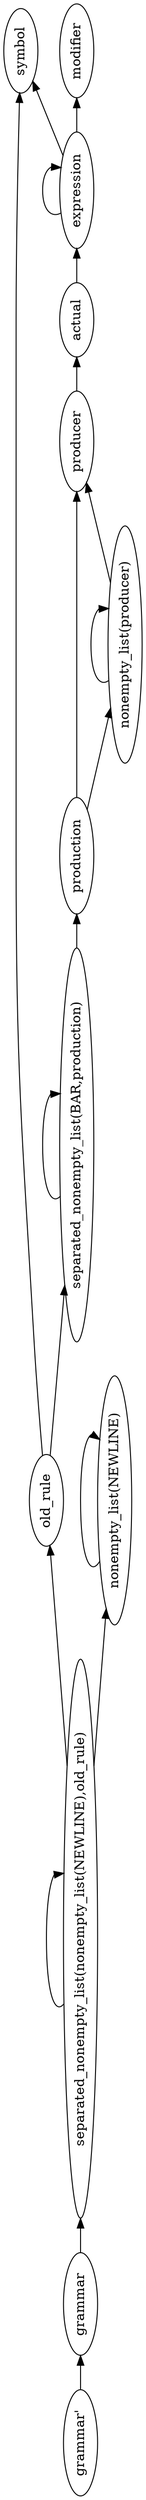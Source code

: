 digraph G {
orientation = landscape;
rankdir = LR;
ratio = compress;
nt0 [ label="grammar'" ] ;
nt1 [ label="symbol" ] ;
nt2 [ label="separated_nonempty_list(nonempty_list(NEWLINE),old_rule)" ] ;
nt3 [ label="separated_nonempty_list(BAR,production)" ] ;
nt4 [ label="production" ] ;
nt5 [ label="producer" ] ;
nt6 [ label="old_rule" ] ;
nt7 [ label="nonempty_list(producer)" ] ;
nt8 [ label="nonempty_list(NEWLINE)" ] ;
nt9 [ label="modifier" ] ;
nt10 [ label="grammar" ] ;
nt11 [ label="expression" ] ;
nt12 [ label="actual" ] ;
nt0 -> nt10 [ label="" ] ;
nt2 -> nt2 [ label="" ] ;
nt2 -> nt6 [ label="" ] ;
nt2 -> nt8 [ label="" ] ;
nt3 -> nt3 [ label="" ] ;
nt3 -> nt4 [ label="" ] ;
nt4 -> nt5 [ label="" ] ;
nt4 -> nt7 [ label="" ] ;
nt5 -> nt12 [ label="" ] ;
nt6 -> nt1 [ label="" ] ;
nt6 -> nt3 [ label="" ] ;
nt7 -> nt5 [ label="" ] ;
nt7 -> nt7 [ label="" ] ;
nt8 -> nt8 [ label="" ] ;
nt10 -> nt2 [ label="" ] ;
nt11 -> nt1 [ label="" ] ;
nt11 -> nt9 [ label="" ] ;
nt11 -> nt11 [ label="" ] ;
nt12 -> nt11 [ label="" ] ;

}
